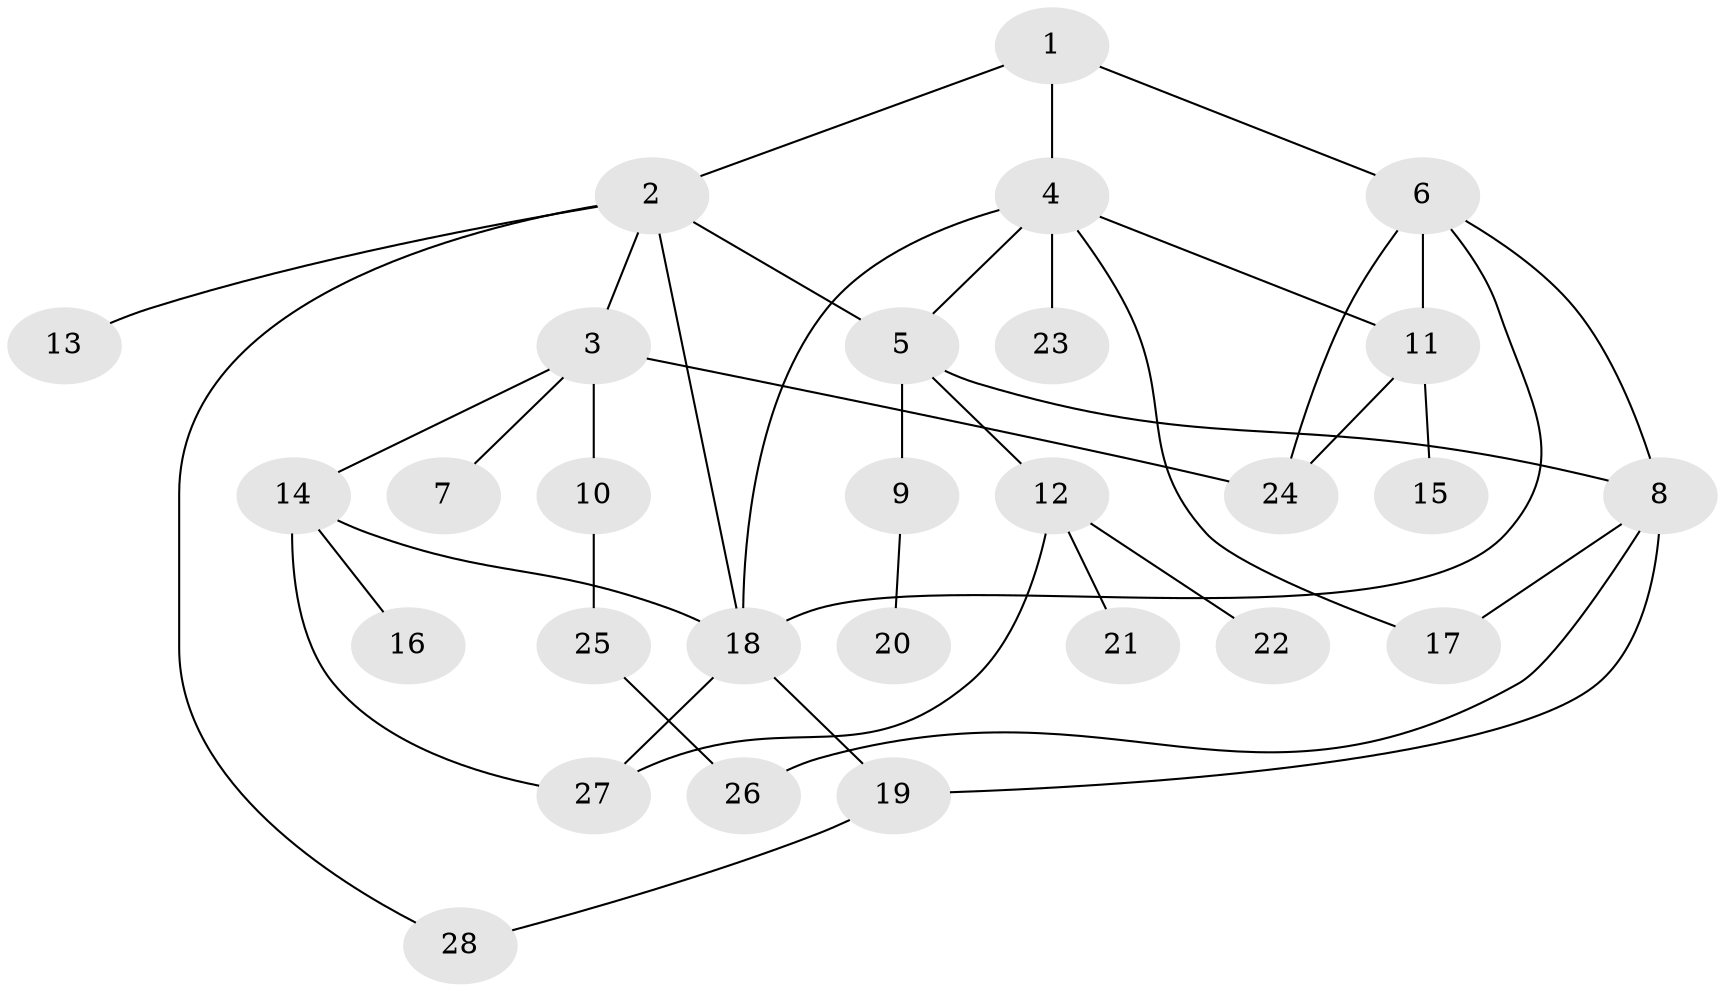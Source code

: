 // original degree distribution, {6: 0.03636363636363636, 5: 0.07272727272727272, 2: 0.3090909090909091, 4: 0.10909090909090909, 3: 0.16363636363636364, 7: 0.01818181818181818, 1: 0.2909090909090909}
// Generated by graph-tools (version 1.1) at 2025/34/03/09/25 02:34:10]
// undirected, 28 vertices, 41 edges
graph export_dot {
graph [start="1"]
  node [color=gray90,style=filled];
  1;
  2;
  3;
  4;
  5;
  6;
  7;
  8;
  9;
  10;
  11;
  12;
  13;
  14;
  15;
  16;
  17;
  18;
  19;
  20;
  21;
  22;
  23;
  24;
  25;
  26;
  27;
  28;
  1 -- 2 [weight=1.0];
  1 -- 4 [weight=3.0];
  1 -- 6 [weight=1.0];
  2 -- 3 [weight=1.0];
  2 -- 5 [weight=1.0];
  2 -- 13 [weight=1.0];
  2 -- 18 [weight=1.0];
  2 -- 28 [weight=1.0];
  3 -- 7 [weight=1.0];
  3 -- 10 [weight=1.0];
  3 -- 14 [weight=1.0];
  3 -- 24 [weight=1.0];
  4 -- 5 [weight=1.0];
  4 -- 11 [weight=1.0];
  4 -- 17 [weight=1.0];
  4 -- 18 [weight=1.0];
  4 -- 23 [weight=1.0];
  5 -- 8 [weight=1.0];
  5 -- 9 [weight=1.0];
  5 -- 12 [weight=1.0];
  6 -- 8 [weight=2.0];
  6 -- 11 [weight=2.0];
  6 -- 18 [weight=1.0];
  6 -- 24 [weight=1.0];
  8 -- 17 [weight=1.0];
  8 -- 19 [weight=1.0];
  8 -- 26 [weight=1.0];
  9 -- 20 [weight=1.0];
  10 -- 25 [weight=2.0];
  11 -- 15 [weight=1.0];
  11 -- 24 [weight=1.0];
  12 -- 21 [weight=1.0];
  12 -- 22 [weight=1.0];
  12 -- 27 [weight=1.0];
  14 -- 16 [weight=1.0];
  14 -- 18 [weight=2.0];
  14 -- 27 [weight=1.0];
  18 -- 19 [weight=1.0];
  18 -- 27 [weight=1.0];
  19 -- 28 [weight=1.0];
  25 -- 26 [weight=1.0];
}
